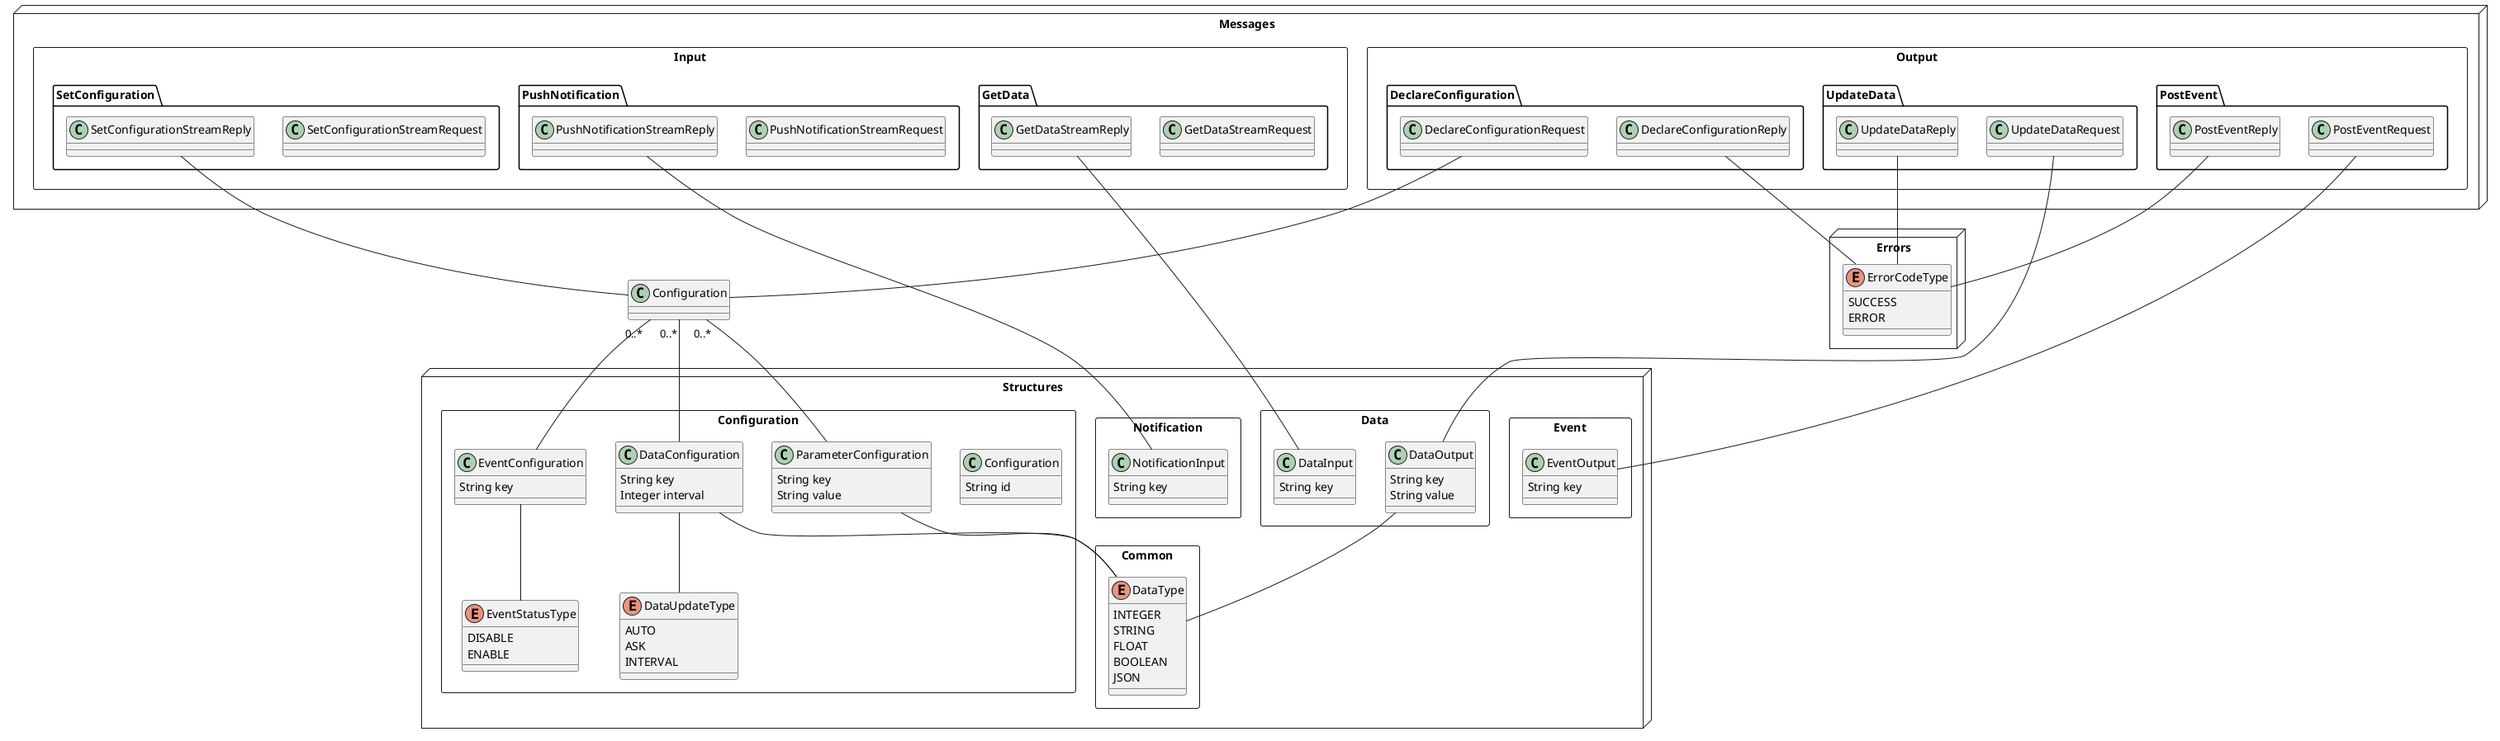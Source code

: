 @startuml

package Messages <<node>> {
    package Input <<rectangle>> {
        package SetConfiguration {
            class SetConfigurationStreamRequest {

            }

            class SetConfigurationStreamReply {

            }
        }

        package PushNotification {
            class PushNotificationStreamRequest {

            }

            class PushNotificationStreamReply {

            }
        }

        package GetData {
            class GetDataStreamRequest {

            }

            class GetDataStreamReply {

            }
        }
    }

    package Output <<rectangle>> {
        package DeclareConfiguration {
            class DeclareConfigurationRequest {

            }

            class DeclareConfigurationReply {

            }
        }

        package UpdateData {
            class UpdateDataRequest {

            }

            class UpdateDataReply {

            }
        }

        package PostEvent {
            class PostEventRequest {

            }

            class PostEventReply {

            }
        }
    }
}

package Structures <<node>> {
    package Notification <<rectangle>> {
        class NotificationInput {
            String key
        }
    }

    package Event <<rectangle>> {
        class EventOutput {
            String key
        }
    }

    package Data <<rectangle>> {
        class DataInput {
            String key
        }

        class DataOutput {
            String key
            String value
        }
    }

    package Configuration <<rectangle>> {
        class Configuration {
            String id
        }

        class DataConfiguration {
            String key
            Integer interval
        }

        enum DataUpdateType {
            AUTO
            ASK
            INTERVAL
        }

        class EventConfiguration {
            String key
        }
        
        class ParameterConfiguration {
            String key
            String value
        }

        enum EventStatusType {
            DISABLE
            ENABLE
        }
    }

    package Common <<rectangle>> {
        enum DataType {
            INTEGER
            STRING
            FLOAT
            BOOLEAN
            JSON
        }
    }
}


package Errors <<node>> {
    enum ErrorCodeType {
        SUCCESS
        ERROR
    }
}

PushNotificationStreamReply -- NotificationInput

PostEventRequest -- EventOutput

GetDataStreamReply -- DataInput

UpdateDataRequest -- DataOutput

DataOutput -- DataType

DeclareConfigurationRequest-- Configuration

SetConfigurationStreamReply -- Configuration

Configuration "0..*" -- DataConfiguration

Configuration "0..*" -- EventConfiguration

DataConfiguration -- DataType

DataConfiguration -- DataUpdateType

EventConfiguration -- EventStatusType

Configuration "0..*" -- ParameterConfiguration

ParameterConfiguration -- DataType

DeclareConfigurationReply -- ErrorCodeType

UpdateDataReply -- ErrorCodeType

PostEventReply -- ErrorCodeType

@enduml